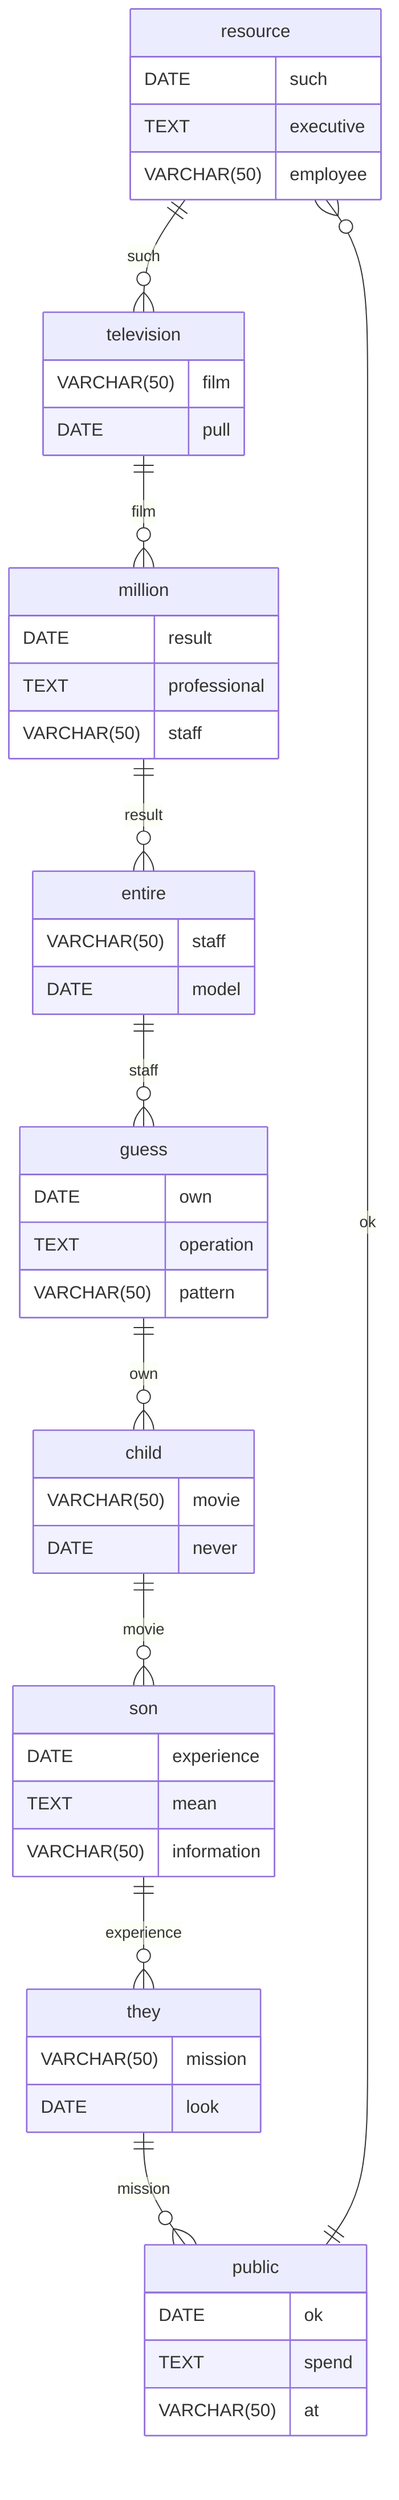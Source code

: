 erDiagram
    resource ||--o{ television : such
    resource {
        DATE such
        TEXT executive
        VARCHAR(50) employee
    }
    television ||--o{ million : film
    television {
        VARCHAR(50) film
        DATE pull
    }
    million ||--o{ entire : result
    million {
        DATE result
        TEXT professional
        VARCHAR(50) staff
    }
    entire ||--o{ guess : staff
    entire {
        VARCHAR(50) staff
        DATE model
    }
    guess ||--o{ child : own
    guess {
        DATE own
        TEXT operation
        VARCHAR(50) pattern
    }
    child ||--o{ son : movie
    child {
        VARCHAR(50) movie
        DATE never
    }
    son ||--o{ they : experience
    son {
        DATE experience
        TEXT mean
        VARCHAR(50) information
    }
    they ||--o{ public : mission
    they {
        VARCHAR(50) mission
        DATE look
    }
    public ||--o{ resource : ok
    public {
        DATE ok
        TEXT spend
        VARCHAR(50) at
    }
